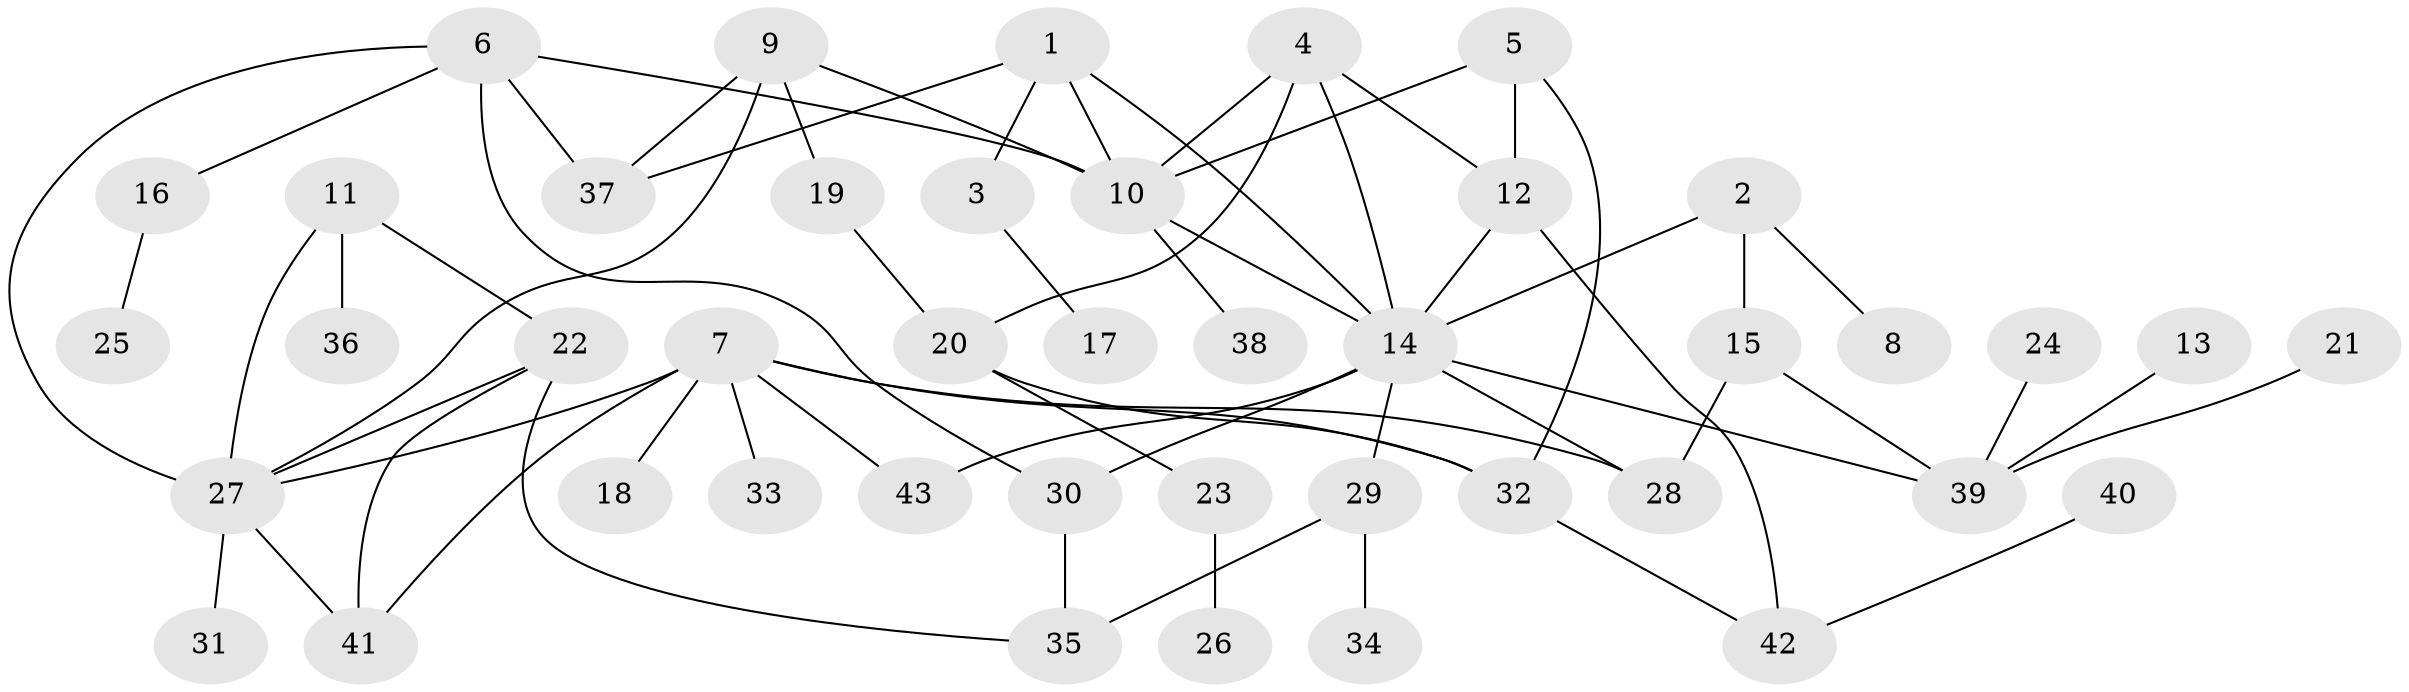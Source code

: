 // original degree distribution, {8: 0.03333333333333333, 5: 0.03333333333333333, 4: 0.13333333333333333, 3: 0.23333333333333334, 6: 0.016666666666666666, 2: 0.25, 7: 0.016666666666666666, 1: 0.2833333333333333}
// Generated by graph-tools (version 1.1) at 2025/36/03/04/25 23:36:05]
// undirected, 43 vertices, 63 edges
graph export_dot {
  node [color=gray90,style=filled];
  1;
  2;
  3;
  4;
  5;
  6;
  7;
  8;
  9;
  10;
  11;
  12;
  13;
  14;
  15;
  16;
  17;
  18;
  19;
  20;
  21;
  22;
  23;
  24;
  25;
  26;
  27;
  28;
  29;
  30;
  31;
  32;
  33;
  34;
  35;
  36;
  37;
  38;
  39;
  40;
  41;
  42;
  43;
  1 -- 3 [weight=1.0];
  1 -- 10 [weight=1.0];
  1 -- 14 [weight=1.0];
  1 -- 37 [weight=1.0];
  2 -- 8 [weight=1.0];
  2 -- 14 [weight=1.0];
  2 -- 15 [weight=1.0];
  3 -- 17 [weight=1.0];
  4 -- 10 [weight=1.0];
  4 -- 12 [weight=1.0];
  4 -- 14 [weight=1.0];
  4 -- 20 [weight=1.0];
  5 -- 10 [weight=1.0];
  5 -- 12 [weight=1.0];
  5 -- 32 [weight=1.0];
  6 -- 10 [weight=1.0];
  6 -- 16 [weight=1.0];
  6 -- 27 [weight=1.0];
  6 -- 30 [weight=1.0];
  6 -- 37 [weight=1.0];
  7 -- 18 [weight=1.0];
  7 -- 27 [weight=1.0];
  7 -- 28 [weight=1.0];
  7 -- 32 [weight=1.0];
  7 -- 33 [weight=1.0];
  7 -- 41 [weight=1.0];
  7 -- 43 [weight=1.0];
  9 -- 10 [weight=1.0];
  9 -- 19 [weight=1.0];
  9 -- 27 [weight=1.0];
  9 -- 37 [weight=1.0];
  10 -- 14 [weight=1.0];
  10 -- 38 [weight=1.0];
  11 -- 22 [weight=1.0];
  11 -- 27 [weight=1.0];
  11 -- 36 [weight=1.0];
  12 -- 14 [weight=1.0];
  12 -- 42 [weight=1.0];
  13 -- 39 [weight=1.0];
  14 -- 28 [weight=1.0];
  14 -- 29 [weight=1.0];
  14 -- 30 [weight=1.0];
  14 -- 39 [weight=1.0];
  14 -- 43 [weight=1.0];
  15 -- 28 [weight=1.0];
  15 -- 39 [weight=1.0];
  16 -- 25 [weight=1.0];
  19 -- 20 [weight=1.0];
  20 -- 23 [weight=1.0];
  20 -- 32 [weight=1.0];
  21 -- 39 [weight=1.0];
  22 -- 27 [weight=1.0];
  22 -- 35 [weight=1.0];
  22 -- 41 [weight=1.0];
  23 -- 26 [weight=1.0];
  24 -- 39 [weight=1.0];
  27 -- 31 [weight=1.0];
  27 -- 41 [weight=1.0];
  29 -- 34 [weight=1.0];
  29 -- 35 [weight=1.0];
  30 -- 35 [weight=1.0];
  32 -- 42 [weight=1.0];
  40 -- 42 [weight=1.0];
}
